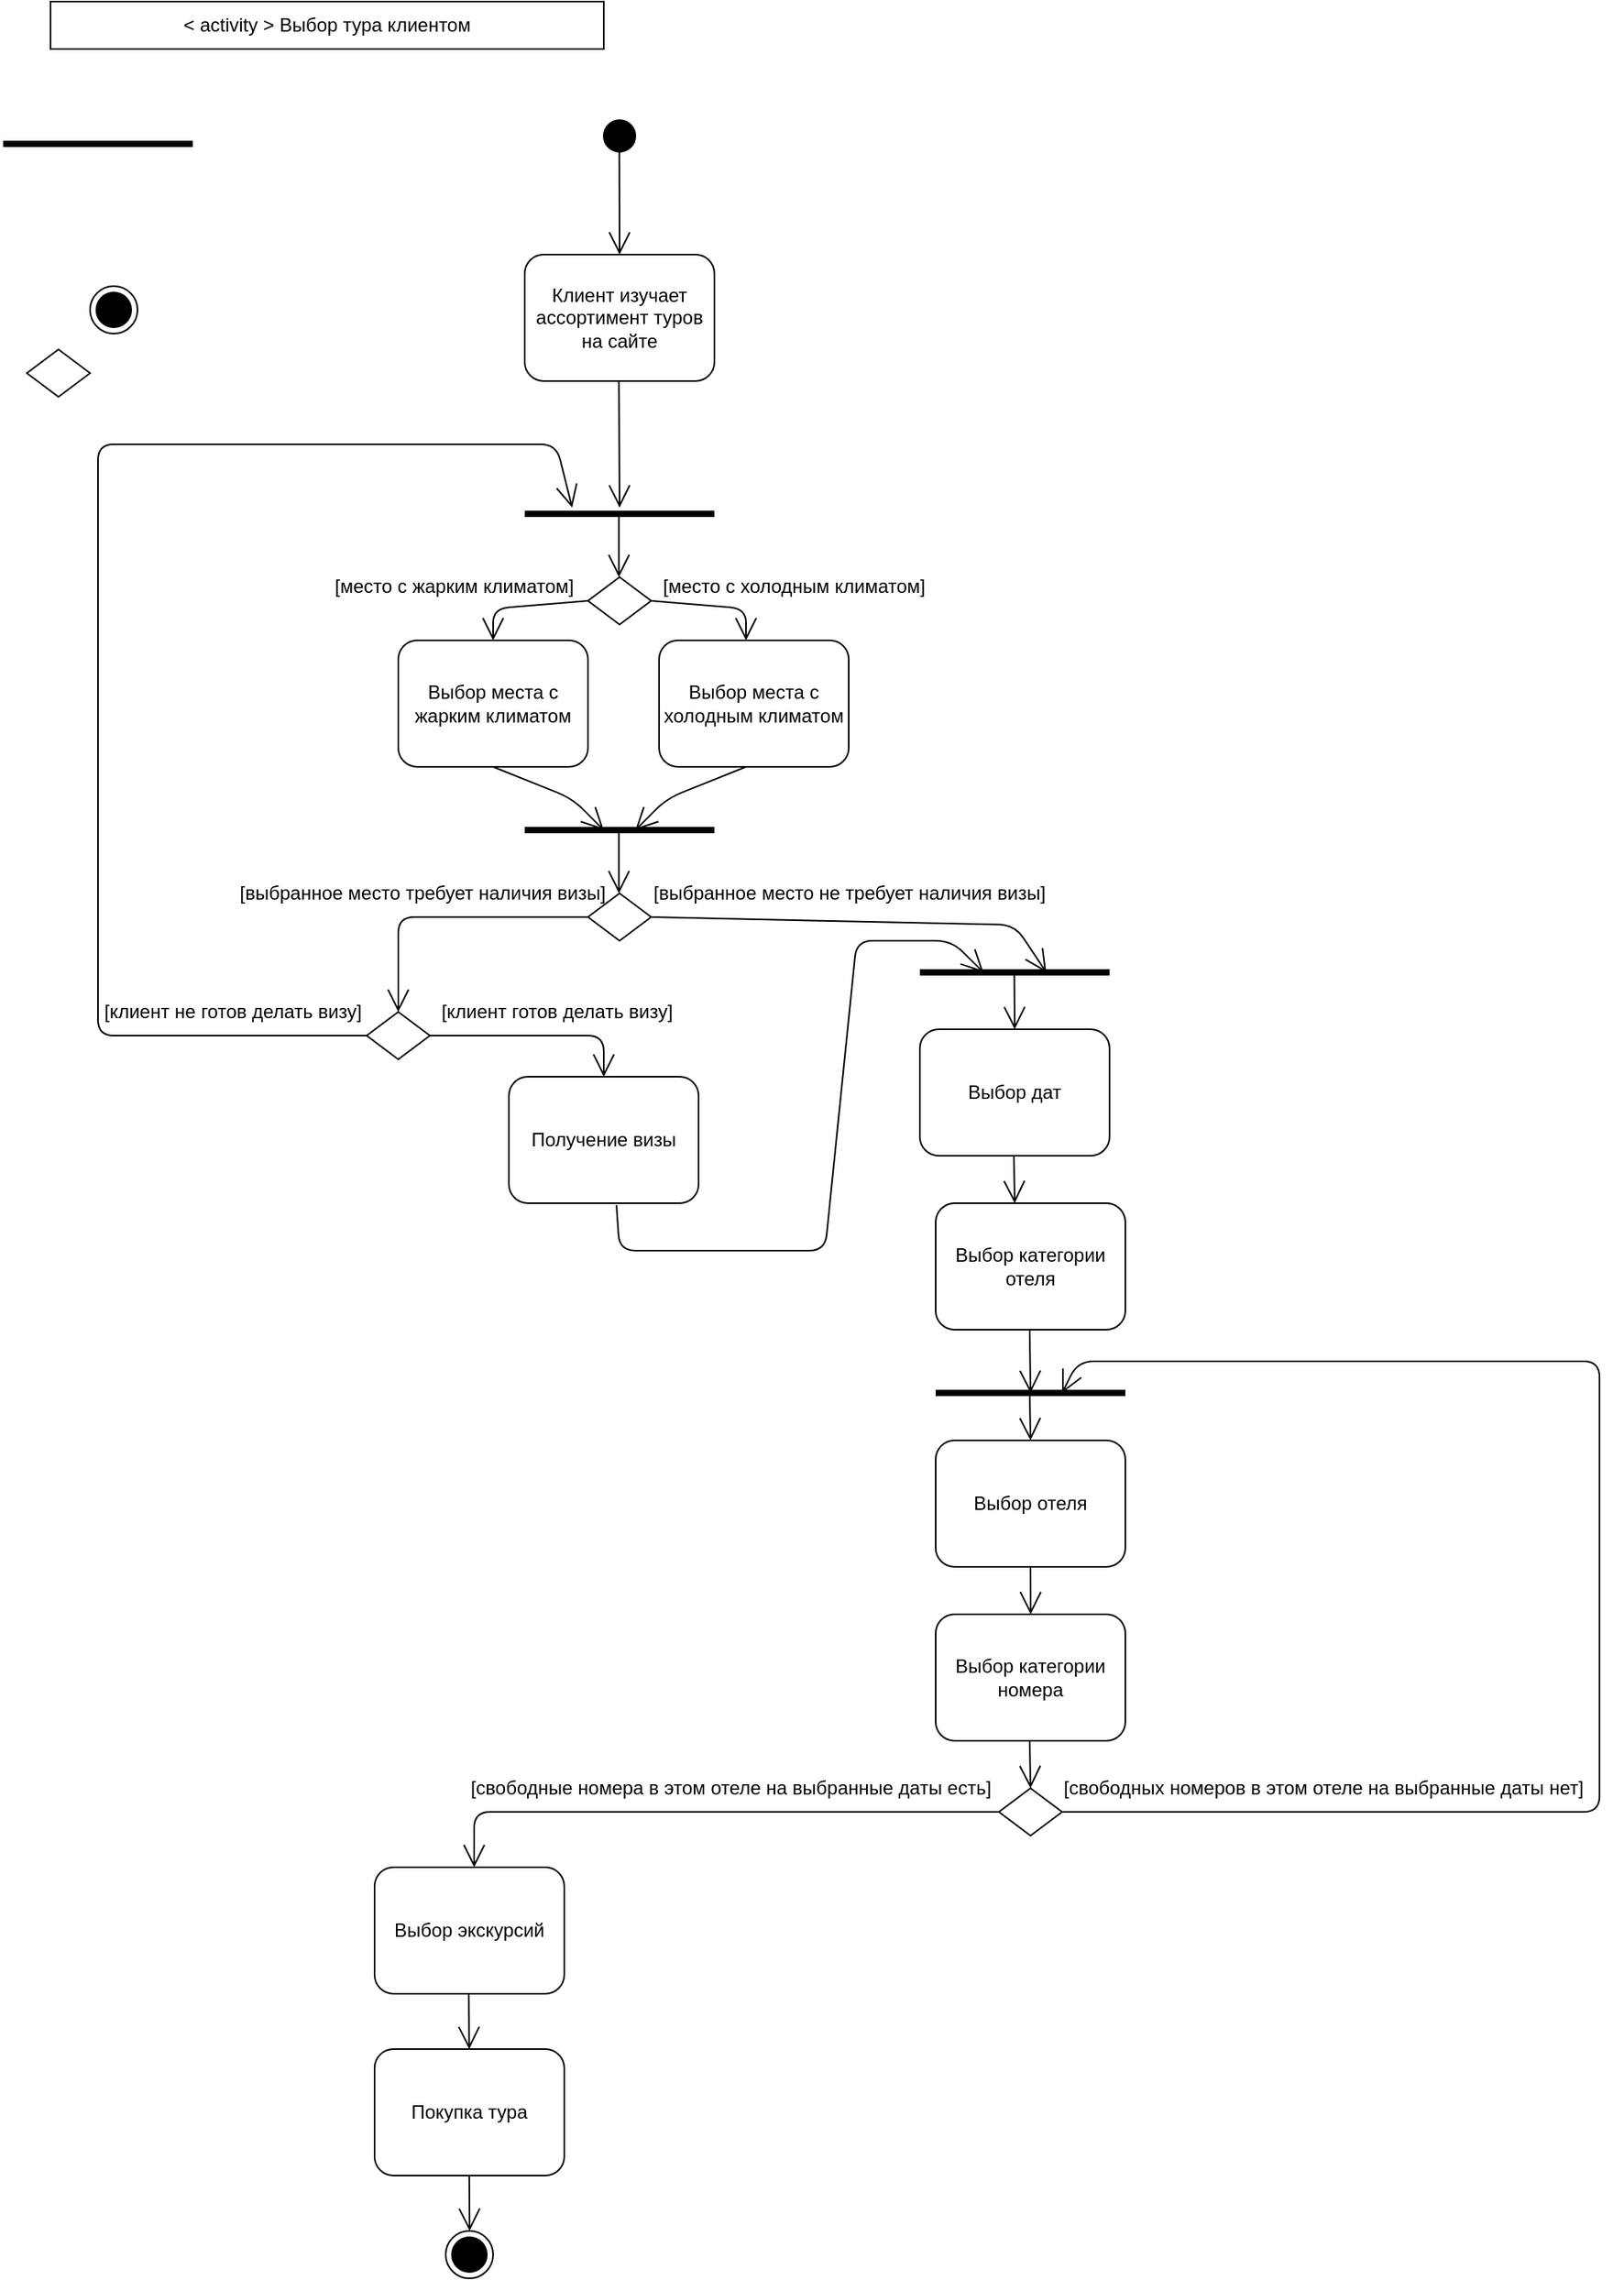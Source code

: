 <mxfile version="12.9.6" type="github">
  <diagram id="LazKnGvbX23ycXQoRlN8" name="Page-1">
    <mxGraphModel dx="1138" dy="614" grid="1" gridSize="10" guides="1" tooltips="1" connect="1" arrows="1" fold="1" page="1" pageScale="1" pageWidth="850" pageHeight="1100" math="0" shadow="0">
      <root>
        <mxCell id="0" />
        <mxCell id="1" parent="0" />
        <mxCell id="QCGNxjPxJidO-nlAyb78-2" value="&lt;div align=&quot;center&quot;&gt;&amp;lt; activity &amp;gt; Выбор тура клиентом&lt;br&gt;&lt;/div&gt;" style="rounded=0;whiteSpace=wrap;html=1;align=center;" parent="1" vertex="1">
          <mxGeometry x="40" y="40" width="350" height="30" as="geometry" />
        </mxCell>
        <mxCell id="QCGNxjPxJidO-nlAyb78-3" value="" style="ellipse;html=1;shape=endState;fillColor=#000000;strokeColor=#FFFFFF;" parent="1" vertex="1">
          <mxGeometry x="385" y="110" width="30" height="30" as="geometry" />
        </mxCell>
        <mxCell id="QCGNxjPxJidO-nlAyb78-4" value="" style="ellipse;html=1;shape=endState;fillColor=#000000;strokeColor=#000000;" parent="1" vertex="1">
          <mxGeometry x="65" y="220" width="30" height="30" as="geometry" />
        </mxCell>
        <mxCell id="QCGNxjPxJidO-nlAyb78-11" value="" style="endArrow=none;html=1;strokeWidth=4;" parent="1" edge="1">
          <mxGeometry width="50" height="50" relative="1" as="geometry">
            <mxPoint x="10" y="130" as="sourcePoint" />
            <mxPoint x="130" y="130" as="targetPoint" />
          </mxGeometry>
        </mxCell>
        <mxCell id="QCGNxjPxJidO-nlAyb78-8" value="" style="endArrow=open;endFill=1;endSize=12;html=1;" parent="1" edge="1">
          <mxGeometry width="160" relative="1" as="geometry">
            <mxPoint x="399.6" y="280" as="sourcePoint" />
            <mxPoint x="400" y="360" as="targetPoint" />
          </mxGeometry>
        </mxCell>
        <mxCell id="QCGNxjPxJidO-nlAyb78-16" value="Клиент изучает ассортимент туров на сайте" style="shape=ext;rounded=1;html=1;whiteSpace=wrap;" parent="1" vertex="1">
          <mxGeometry x="340" y="200" width="120" height="80" as="geometry" />
        </mxCell>
        <mxCell id="QCGNxjPxJidO-nlAyb78-21" value="" style="endArrow=open;endFill=1;endSize=12;html=1;entryX=0.5;entryY=0;entryDx=0;entryDy=0;" parent="1" target="QCGNxjPxJidO-nlAyb78-16" edge="1">
          <mxGeometry width="160" relative="1" as="geometry">
            <mxPoint x="399.83" y="130" as="sourcePoint" />
            <mxPoint x="401" y="198" as="targetPoint" />
          </mxGeometry>
        </mxCell>
        <mxCell id="QCGNxjPxJidO-nlAyb78-23" value="" style="rhombus;whiteSpace=wrap;html=1;" parent="1" vertex="1">
          <mxGeometry x="380" y="404" width="40" height="30" as="geometry" />
        </mxCell>
        <mxCell id="QCGNxjPxJidO-nlAyb78-24" value="" style="rhombus;whiteSpace=wrap;html=1;" parent="1" vertex="1">
          <mxGeometry x="25" y="260" width="40" height="30" as="geometry" />
        </mxCell>
        <mxCell id="QCGNxjPxJidO-nlAyb78-25" value="" style="endArrow=open;endFill=1;endSize=12;html=1;exitX=1;exitY=0.5;exitDx=0;exitDy=0;" parent="1" source="QCGNxjPxJidO-nlAyb78-23" edge="1">
          <mxGeometry width="160" relative="1" as="geometry">
            <mxPoint x="470.0" y="414" as="sourcePoint" />
            <mxPoint x="480" y="444" as="targetPoint" />
            <Array as="points">
              <mxPoint x="480" y="424" />
            </Array>
          </mxGeometry>
        </mxCell>
        <mxCell id="QCGNxjPxJidO-nlAyb78-26" value="" style="endArrow=open;endFill=1;endSize=12;html=1;exitX=0;exitY=0.5;exitDx=0;exitDy=0;" parent="1" source="QCGNxjPxJidO-nlAyb78-23" edge="1">
          <mxGeometry width="160" relative="1" as="geometry">
            <mxPoint x="370" y="429" as="sourcePoint" />
            <mxPoint x="320" y="444" as="targetPoint" />
            <Array as="points">
              <mxPoint x="320" y="424" />
            </Array>
          </mxGeometry>
        </mxCell>
        <mxCell id="QCGNxjPxJidO-nlAyb78-27" value="Выбор места с холодным климатом" style="shape=ext;rounded=1;html=1;whiteSpace=wrap;" parent="1" vertex="1">
          <mxGeometry x="425" y="444" width="120" height="80" as="geometry" />
        </mxCell>
        <mxCell id="QCGNxjPxJidO-nlAyb78-28" value="Выбор места с жарким климатом" style="shape=ext;rounded=1;html=1;whiteSpace=wrap;" parent="1" vertex="1">
          <mxGeometry x="260" y="444" width="120" height="80" as="geometry" />
        </mxCell>
        <mxCell id="QCGNxjPxJidO-nlAyb78-29" value="[место с жарким климатом]" style="text;html=1;align=center;verticalAlign=middle;resizable=0;points=[];autosize=1;" parent="1" vertex="1">
          <mxGeometry x="210" y="400" width="170" height="20" as="geometry" />
        </mxCell>
        <mxCell id="QCGNxjPxJidO-nlAyb78-30" value="[место с холодным климатом]" style="text;html=1;align=center;verticalAlign=middle;resizable=0;points=[];autosize=1;" parent="1" vertex="1">
          <mxGeometry x="420" y="400" width="180" height="20" as="geometry" />
        </mxCell>
        <mxCell id="QCGNxjPxJidO-nlAyb78-31" value="" style="endArrow=none;html=1;strokeWidth=4;" parent="1" edge="1">
          <mxGeometry width="50" height="50" relative="1" as="geometry">
            <mxPoint x="340" y="564" as="sourcePoint" />
            <mxPoint x="460" y="564" as="targetPoint" />
          </mxGeometry>
        </mxCell>
        <mxCell id="QCGNxjPxJidO-nlAyb78-32" value="" style="endArrow=open;endFill=1;endSize=12;html=1;exitX=0.5;exitY=1;exitDx=0;exitDy=0;" parent="1" source="QCGNxjPxJidO-nlAyb78-28" edge="1">
          <mxGeometry width="160" relative="1" as="geometry">
            <mxPoint x="309.6" y="524" as="sourcePoint" />
            <mxPoint x="390" y="564" as="targetPoint" />
            <Array as="points">
              <mxPoint x="370" y="544" />
            </Array>
          </mxGeometry>
        </mxCell>
        <mxCell id="QCGNxjPxJidO-nlAyb78-34" value="" style="endArrow=open;endFill=1;endSize=12;html=1;" parent="1" edge="1">
          <mxGeometry width="160" relative="1" as="geometry">
            <mxPoint x="480.0" y="524" as="sourcePoint" />
            <mxPoint x="410" y="564" as="targetPoint" />
            <Array as="points">
              <mxPoint x="430" y="544" />
            </Array>
          </mxGeometry>
        </mxCell>
        <mxCell id="QCGNxjPxJidO-nlAyb78-35" value="" style="endArrow=open;endFill=1;endSize=12;html=1;" parent="1" edge="1">
          <mxGeometry width="160" relative="1" as="geometry">
            <mxPoint x="399.6" y="564" as="sourcePoint" />
            <mxPoint x="399.6" y="604" as="targetPoint" />
          </mxGeometry>
        </mxCell>
        <mxCell id="QCGNxjPxJidO-nlAyb78-37" value="" style="rhombus;whiteSpace=wrap;html=1;" parent="1" vertex="1">
          <mxGeometry x="380" y="604" width="40" height="30" as="geometry" />
        </mxCell>
        <mxCell id="QCGNxjPxJidO-nlAyb78-38" value="" style="endArrow=open;endFill=1;endSize=12;html=1;exitX=0;exitY=0.5;exitDx=0;exitDy=0;entryX=0.5;entryY=0;entryDx=0;entryDy=0;" parent="1" source="QCGNxjPxJidO-nlAyb78-37" target="QCGNxjPxJidO-nlAyb78-44" edge="1">
          <mxGeometry width="160" relative="1" as="geometry">
            <mxPoint x="380" y="624" as="sourcePoint" />
            <mxPoint x="320" y="649" as="targetPoint" />
            <Array as="points">
              <mxPoint x="260" y="619" />
            </Array>
          </mxGeometry>
        </mxCell>
        <mxCell id="QCGNxjPxJidO-nlAyb78-39" value="" style="endArrow=open;endFill=1;endSize=12;html=1;exitX=1;exitY=0.5;exitDx=0;exitDy=0;" parent="1" source="QCGNxjPxJidO-nlAyb78-37" edge="1">
          <mxGeometry width="160" relative="1" as="geometry">
            <mxPoint x="425" y="622" as="sourcePoint" />
            <mxPoint x="670" y="654" as="targetPoint" />
            <Array as="points">
              <mxPoint x="650" y="624" />
            </Array>
          </mxGeometry>
        </mxCell>
        <mxCell id="QCGNxjPxJidO-nlAyb78-40" value="[выбранное место требует наличия визы]" style="text;html=1;align=center;verticalAlign=middle;resizable=0;points=[];autosize=1;" parent="1" vertex="1">
          <mxGeometry x="150" y="594" width="250" height="20" as="geometry" />
        </mxCell>
        <mxCell id="QCGNxjPxJidO-nlAyb78-44" value="" style="rhombus;whiteSpace=wrap;html=1;" parent="1" vertex="1">
          <mxGeometry x="240" y="679" width="40" height="30" as="geometry" />
        </mxCell>
        <mxCell id="QCGNxjPxJidO-nlAyb78-45" value="" style="endArrow=open;endFill=1;endSize=12;html=1;exitX=0;exitY=0.5;exitDx=0;exitDy=0;" parent="1" source="QCGNxjPxJidO-nlAyb78-44" edge="1">
          <mxGeometry width="160" relative="1" as="geometry">
            <mxPoint x="300" y="674" as="sourcePoint" />
            <mxPoint x="370" y="360" as="targetPoint" />
            <Array as="points">
              <mxPoint x="70" y="694" />
              <mxPoint x="70" y="320" />
              <mxPoint x="360" y="320" />
            </Array>
          </mxGeometry>
        </mxCell>
        <mxCell id="QCGNxjPxJidO-nlAyb78-46" value="" style="endArrow=open;endFill=1;endSize=12;html=1;exitX=1;exitY=0.5;exitDx=0;exitDy=0;entryX=0.5;entryY=0;entryDx=0;entryDy=0;" parent="1" source="QCGNxjPxJidO-nlAyb78-44" target="QCGNxjPxJidO-nlAyb78-55" edge="1">
          <mxGeometry width="160" relative="1" as="geometry">
            <mxPoint x="285" y="707" as="sourcePoint" />
            <mxPoint x="340" y="732" as="targetPoint" />
            <Array as="points">
              <mxPoint x="340" y="694" />
              <mxPoint x="390" y="694" />
            </Array>
          </mxGeometry>
        </mxCell>
        <mxCell id="QCGNxjPxJidO-nlAyb78-47" value="[клиент не готов делать визу]" style="text;html=1;align=center;verticalAlign=middle;resizable=0;points=[];autosize=1;" parent="1" vertex="1">
          <mxGeometry x="65" y="669" width="180" height="20" as="geometry" />
        </mxCell>
        <mxCell id="QCGNxjPxJidO-nlAyb78-48" value="[клиент готов делать визу]" style="text;html=1;align=center;verticalAlign=middle;resizable=0;points=[];autosize=1;" parent="1" vertex="1">
          <mxGeometry x="280" y="669" width="160" height="20" as="geometry" />
        </mxCell>
        <mxCell id="QCGNxjPxJidO-nlAyb78-49" value="[выбранное место не требует наличия визы]" style="text;html=1;align=center;verticalAlign=middle;resizable=0;points=[];autosize=1;" parent="1" vertex="1">
          <mxGeometry x="415" y="594" width="260" height="20" as="geometry" />
        </mxCell>
        <mxCell id="QCGNxjPxJidO-nlAyb78-53" value="Выбор экскурсий" style="shape=ext;rounded=1;html=1;whiteSpace=wrap;" parent="1" vertex="1">
          <mxGeometry x="245" y="1220" width="120" height="80" as="geometry" />
        </mxCell>
        <mxCell id="QCGNxjPxJidO-nlAyb78-55" value="Получение визы" style="shape=ext;rounded=1;html=1;whiteSpace=wrap;" parent="1" vertex="1">
          <mxGeometry x="330" y="720" width="120" height="80" as="geometry" />
        </mxCell>
        <mxCell id="QCGNxjPxJidO-nlAyb78-57" value="" style="endArrow=open;endFill=1;endSize=12;html=1;exitX=0.567;exitY=1.015;exitDx=0;exitDy=0;exitPerimeter=0;" parent="1" source="QCGNxjPxJidO-nlAyb78-55" edge="1">
          <mxGeometry width="160" relative="1" as="geometry">
            <mxPoint x="380" y="860" as="sourcePoint" />
            <mxPoint x="630.25" y="654" as="targetPoint" />
            <Array as="points">
              <mxPoint x="400" y="830" />
              <mxPoint x="530" y="830" />
              <mxPoint x="550" y="634" />
              <mxPoint x="610" y="634" />
            </Array>
          </mxGeometry>
        </mxCell>
        <mxCell id="QCGNxjPxJidO-nlAyb78-58" value="" style="endArrow=none;html=1;strokeWidth=4;" parent="1" edge="1">
          <mxGeometry width="50" height="50" relative="1" as="geometry">
            <mxPoint x="590" y="654" as="sourcePoint" />
            <mxPoint x="710" y="654" as="targetPoint" />
          </mxGeometry>
        </mxCell>
        <mxCell id="QCGNxjPxJidO-nlAyb78-59" value="" style="endArrow=open;endFill=1;endSize=12;html=1;entryX=0.5;entryY=0;entryDx=0;entryDy=0;" parent="1" edge="1" target="f9FGhz5ylGD2EKOBcmWQ-1">
          <mxGeometry width="160" relative="1" as="geometry">
            <mxPoint x="649.75" y="654" as="sourcePoint" />
            <mxPoint x="649.75" y="694" as="targetPoint" />
          </mxGeometry>
        </mxCell>
        <mxCell id="QCGNxjPxJidO-nlAyb78-60" value="" style="endArrow=none;html=1;strokeWidth=4;" parent="1" edge="1">
          <mxGeometry width="50" height="50" relative="1" as="geometry">
            <mxPoint x="340" y="364" as="sourcePoint" />
            <mxPoint x="460" y="364" as="targetPoint" />
          </mxGeometry>
        </mxCell>
        <mxCell id="QCGNxjPxJidO-nlAyb78-61" value="" style="endArrow=open;endFill=1;endSize=12;html=1;" parent="1" edge="1">
          <mxGeometry width="160" relative="1" as="geometry">
            <mxPoint x="399.6" y="364" as="sourcePoint" />
            <mxPoint x="399.6" y="404" as="targetPoint" />
          </mxGeometry>
        </mxCell>
        <mxCell id="QCGNxjPxJidO-nlAyb78-62" value="" style="ellipse;html=1;shape=endState;fillColor=#000000;strokeColor=#000000;rotation=45;" parent="1" vertex="1">
          <mxGeometry x="290" y="1450" width="30" height="30" as="geometry" />
        </mxCell>
        <mxCell id="QCGNxjPxJidO-nlAyb78-64" value="" style="endArrow=open;endFill=1;endSize=12;html=1;" parent="1" edge="1">
          <mxGeometry width="160" relative="1" as="geometry">
            <mxPoint x="304.6" y="1300" as="sourcePoint" />
            <mxPoint x="304.85" y="1335" as="targetPoint" />
          </mxGeometry>
        </mxCell>
        <mxCell id="f9FGhz5ylGD2EKOBcmWQ-1" value="Выбор дат" style="shape=ext;rounded=1;html=1;whiteSpace=wrap;" vertex="1" parent="1">
          <mxGeometry x="590" y="690" width="120" height="80" as="geometry" />
        </mxCell>
        <mxCell id="f9FGhz5ylGD2EKOBcmWQ-2" value="Выбор категории отеля" style="shape=ext;rounded=1;html=1;whiteSpace=wrap;" vertex="1" parent="1">
          <mxGeometry x="600" y="800" width="120" height="80" as="geometry" />
        </mxCell>
        <mxCell id="f9FGhz5ylGD2EKOBcmWQ-3" value="" style="endArrow=open;endFill=1;endSize=12;html=1;" edge="1" parent="1">
          <mxGeometry width="160" relative="1" as="geometry">
            <mxPoint x="649.5" y="770" as="sourcePoint" />
            <mxPoint x="650" y="800" as="targetPoint" />
          </mxGeometry>
        </mxCell>
        <mxCell id="f9FGhz5ylGD2EKOBcmWQ-4" value="Выбор отеля" style="shape=ext;rounded=1;html=1;whiteSpace=wrap;" vertex="1" parent="1">
          <mxGeometry x="600" y="950" width="120" height="80" as="geometry" />
        </mxCell>
        <mxCell id="f9FGhz5ylGD2EKOBcmWQ-7" value="" style="endArrow=open;endFill=1;endSize=12;html=1;" edge="1" parent="1">
          <mxGeometry width="160" relative="1" as="geometry">
            <mxPoint x="659.5" y="920" as="sourcePoint" />
            <mxPoint x="660" y="950" as="targetPoint" />
          </mxGeometry>
        </mxCell>
        <mxCell id="f9FGhz5ylGD2EKOBcmWQ-8" value="Покупка тура" style="shape=ext;rounded=1;html=1;whiteSpace=wrap;" vertex="1" parent="1">
          <mxGeometry x="245" y="1335" width="120" height="80" as="geometry" />
        </mxCell>
        <mxCell id="f9FGhz5ylGD2EKOBcmWQ-9" value="" style="rhombus;whiteSpace=wrap;html=1;" vertex="1" parent="1">
          <mxGeometry x="640" y="1170" width="40" height="30" as="geometry" />
        </mxCell>
        <mxCell id="f9FGhz5ylGD2EKOBcmWQ-10" value="" style="endArrow=open;endFill=1;endSize=12;html=1;" edge="1" parent="1">
          <mxGeometry width="160" relative="1" as="geometry">
            <mxPoint x="659.5" y="1140" as="sourcePoint" />
            <mxPoint x="660" y="1170" as="targetPoint" />
          </mxGeometry>
        </mxCell>
        <mxCell id="f9FGhz5ylGD2EKOBcmWQ-11" value="" style="endArrow=open;endFill=1;endSize=12;html=1;exitX=1;exitY=0.5;exitDx=0;exitDy=0;" edge="1" parent="1" source="f9FGhz5ylGD2EKOBcmWQ-9">
          <mxGeometry width="160" relative="1" as="geometry">
            <mxPoint x="700" y="1050" as="sourcePoint" />
            <mxPoint x="680" y="920" as="targetPoint" />
            <Array as="points">
              <mxPoint x="1020" y="1185" />
              <mxPoint x="1020" y="900" />
              <mxPoint x="690" y="900" />
            </Array>
          </mxGeometry>
        </mxCell>
        <mxCell id="f9FGhz5ylGD2EKOBcmWQ-12" value="[свободных номеров в этом отеле на выбранные даты нет]" style="text;html=1;align=center;verticalAlign=middle;resizable=0;points=[];autosize=1;" vertex="1" parent="1">
          <mxGeometry x="675" y="1160" width="340" height="20" as="geometry" />
        </mxCell>
        <mxCell id="f9FGhz5ylGD2EKOBcmWQ-13" value="" style="endArrow=none;html=1;strokeWidth=4;" edge="1" parent="1">
          <mxGeometry width="50" height="50" relative="1" as="geometry">
            <mxPoint x="600" y="920" as="sourcePoint" />
            <mxPoint x="720" y="920" as="targetPoint" />
          </mxGeometry>
        </mxCell>
        <mxCell id="f9FGhz5ylGD2EKOBcmWQ-14" value="" style="endArrow=open;endFill=1;endSize=12;html=1;" edge="1" parent="1">
          <mxGeometry width="160" relative="1" as="geometry">
            <mxPoint x="659.5" y="880" as="sourcePoint" />
            <mxPoint x="660" y="920" as="targetPoint" />
          </mxGeometry>
        </mxCell>
        <mxCell id="f9FGhz5ylGD2EKOBcmWQ-16" value="[свободные номера в этом отеле на выбранные даты есть]" style="text;html=1;align=center;verticalAlign=middle;resizable=0;points=[];autosize=1;" vertex="1" parent="1">
          <mxGeometry x="300" y="1160" width="340" height="20" as="geometry" />
        </mxCell>
        <mxCell id="f9FGhz5ylGD2EKOBcmWQ-17" value="" style="endArrow=open;endFill=1;endSize=12;html=1;exitX=0;exitY=0.5;exitDx=0;exitDy=0;" edge="1" parent="1">
          <mxGeometry width="160" relative="1" as="geometry">
            <mxPoint x="640" y="1185" as="sourcePoint" />
            <mxPoint x="308" y="1220" as="targetPoint" />
            <Array as="points">
              <mxPoint x="308" y="1185" />
            </Array>
          </mxGeometry>
        </mxCell>
        <mxCell id="f9FGhz5ylGD2EKOBcmWQ-18" value="Выбор категории номера" style="shape=ext;rounded=1;html=1;whiteSpace=wrap;" vertex="1" parent="1">
          <mxGeometry x="600" y="1060" width="120" height="80" as="geometry" />
        </mxCell>
        <mxCell id="f9FGhz5ylGD2EKOBcmWQ-21" value="" style="endArrow=open;endFill=1;endSize=12;html=1;" edge="1" parent="1">
          <mxGeometry width="160" relative="1" as="geometry">
            <mxPoint x="304.88" y="1415" as="sourcePoint" />
            <mxPoint x="305.13" y="1450" as="targetPoint" />
          </mxGeometry>
        </mxCell>
        <mxCell id="f9FGhz5ylGD2EKOBcmWQ-22" value="" style="endArrow=open;endFill=1;endSize=12;html=1;" edge="1" parent="1">
          <mxGeometry width="160" relative="1" as="geometry">
            <mxPoint x="660" y="1030" as="sourcePoint" />
            <mxPoint x="660.1" y="1060" as="targetPoint" />
          </mxGeometry>
        </mxCell>
      </root>
    </mxGraphModel>
  </diagram>
</mxfile>
